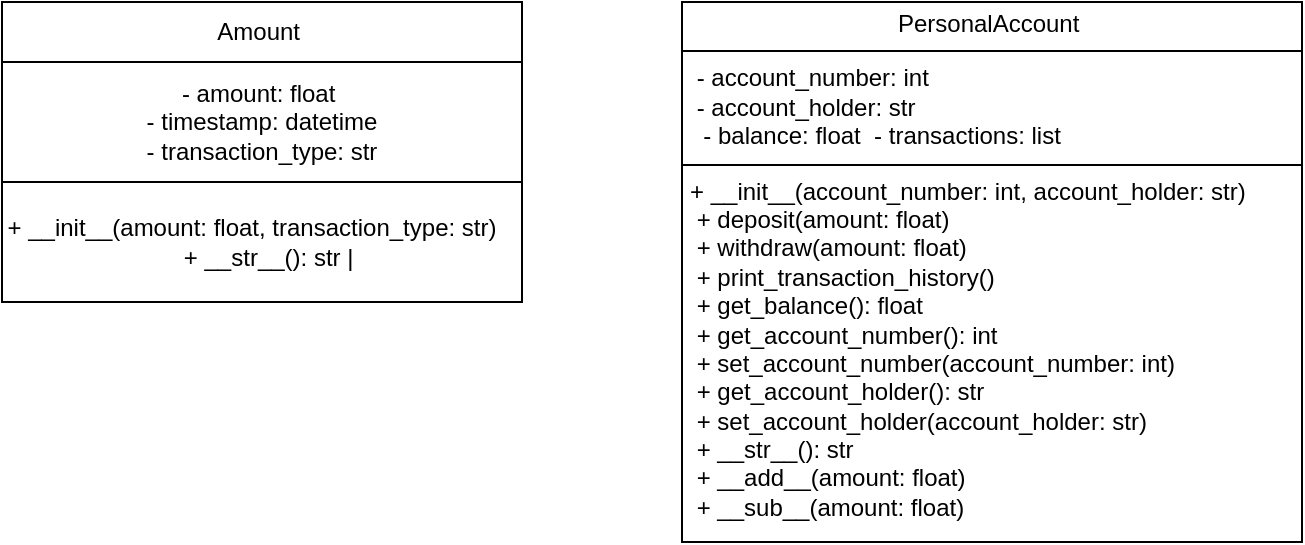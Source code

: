 <mxfile version="26.0.11">
  <diagram name="Page-1" id="e7e014a7-5840-1c2e-5031-d8a46d1fe8dd">
    <mxGraphModel dx="1434" dy="830" grid="1" gridSize="10" guides="1" tooltips="1" connect="1" arrows="1" fold="1" page="1" pageScale="1" pageWidth="1169" pageHeight="826" background="none" math="0" shadow="0">
      <root>
        <mxCell id="0" />
        <mxCell id="1" parent="0" />
        <mxCell id="4upIoDMnJveeBpPhWL7n-53" value="Amount&amp;nbsp;" style="rounded=0;whiteSpace=wrap;html=1;" vertex="1" parent="1">
          <mxGeometry x="280" y="320" width="260" height="30" as="geometry" />
        </mxCell>
        <mxCell id="4upIoDMnJveeBpPhWL7n-56" style="edgeStyle=none;curved=1;rounded=0;orthogonalLoop=1;jettySize=auto;html=1;fontSize=12;startSize=8;endSize=8;entryX=1;entryY=0.5;entryDx=0;entryDy=0;" edge="1" parent="1" source="4upIoDMnJveeBpPhWL7n-54" target="4upIoDMnJveeBpPhWL7n-54">
          <mxGeometry relative="1" as="geometry">
            <mxPoint x="700" y="380" as="targetPoint" />
          </mxGeometry>
        </mxCell>
        <mxCell id="4upIoDMnJveeBpPhWL7n-54" value="- amount: float&amp;nbsp;&lt;br&gt;&amp;nbsp;- timestamp: datetime&amp;nbsp;&lt;br&gt;- transaction_type: str" style="rounded=0;whiteSpace=wrap;html=1;" vertex="1" parent="1">
          <mxGeometry x="280" y="350" width="260" height="60" as="geometry" />
        </mxCell>
        <mxCell id="4upIoDMnJveeBpPhWL7n-55" value="+ __init__(amount: float, transaction_type: str)&amp;nbsp; &amp;nbsp; &amp;nbsp; + __str__(): str |" style="rounded=0;whiteSpace=wrap;html=1;" vertex="1" parent="1">
          <mxGeometry x="280" y="410" width="260" height="60" as="geometry" />
        </mxCell>
        <mxCell id="4upIoDMnJveeBpPhWL7n-72" value="&lt;p style=&quot;margin:0px;margin-top:4px;text-align:center;&quot;&gt;PersonalAccount&amp;nbsp;&lt;/p&gt;&lt;hr size=&quot;1&quot; style=&quot;border-style:solid;&quot;&gt;&lt;p style=&quot;margin:0px;margin-left:4px;&quot;&gt;&amp;nbsp;- account_number: int&amp;nbsp;&lt;/p&gt;&lt;p style=&quot;margin:0px;margin-left:4px;&quot;&gt;&amp;nbsp;- account_holder: str&amp;nbsp;&lt;br&gt;&amp;nbsp; - balance: float&amp;nbsp; - transactions: list&amp;nbsp;&amp;nbsp;&lt;/p&gt;&lt;hr size=&quot;1&quot; style=&quot;border-style:solid;&quot;&gt;&lt;p style=&quot;margin:0px;margin-left:4px;&quot;&gt;+ __init__(account_number: int, account_holder: str)&amp;nbsp;&lt;br&gt;&amp;nbsp;+ deposit(amount: float)&lt;br&gt;&amp;nbsp;+ withdraw(amount: float)&amp;nbsp;&lt;br&gt;&amp;nbsp;+ print_transaction_history()&amp;nbsp;&lt;br&gt;&amp;nbsp;+ get_balance(): float&amp;nbsp;&lt;br&gt;&amp;nbsp;+ get_account_number(): int&amp;nbsp;&lt;br&gt;&amp;nbsp;+ set_account_number(account_number: int)&lt;br&gt;&amp;nbsp;+ get_account_holder(): str&amp;nbsp;&lt;br&gt;&amp;nbsp;+ set_account_holder(account_holder: str)&amp;nbsp;&lt;br&gt;&amp;nbsp;+ __str__(): str&amp;nbsp;&lt;br&gt;&amp;nbsp;+ __add__(amount: float)&amp;nbsp;&lt;br&gt;&amp;nbsp;+ __sub__(amount: float)&lt;/p&gt;" style="verticalAlign=top;align=left;overflow=fill;html=1;whiteSpace=wrap;" vertex="1" parent="1">
          <mxGeometry x="620" y="320" width="310" height="270" as="geometry" />
        </mxCell>
      </root>
    </mxGraphModel>
  </diagram>
</mxfile>
